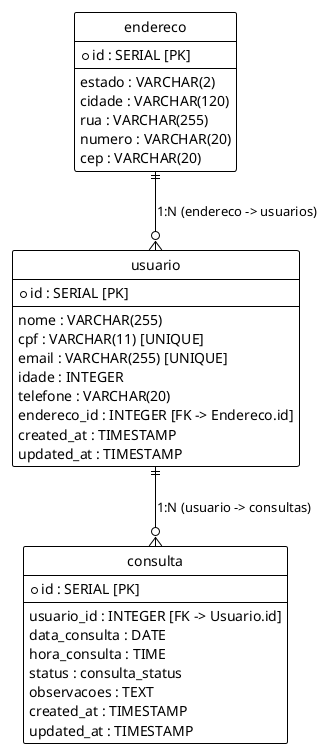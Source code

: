 @startuml
!theme plain
hide circle
hide methods
hide stereotypes

entity "endereco" as Endereco {
  + id : SERIAL [PK]
  --
  estado : VARCHAR(2)
  cidade : VARCHAR(120)
  rua : VARCHAR(255)
  numero : VARCHAR(20)
  cep : VARCHAR(20)
}

entity "usuario" as Usuario {
  + id : SERIAL [PK]
  --
  nome : VARCHAR(255)
  cpf : VARCHAR(11) [UNIQUE]
  email : VARCHAR(255) [UNIQUE]
  idade : INTEGER
  telefone : VARCHAR(20)
  endereco_id : INTEGER [FK -> Endereco.id]
  created_at : TIMESTAMP
  updated_at : TIMESTAMP
}

entity "consulta" as Consulta {
  + id : SERIAL [PK]
  --
  usuario_id : INTEGER [FK -> Usuario.id]
  data_consulta : DATE
  hora_consulta : TIME
  status : consulta_status
  observacoes : TEXT
  created_at : TIMESTAMP
  updated_at : TIMESTAMP
}

Endereco ||--o{ Usuario : "1:N (endereco -> usuarios)"
Usuario ||--o{ Consulta : "1:N (usuario -> consultas)"
@enduml
